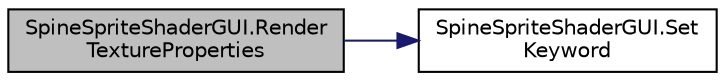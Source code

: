digraph "SpineSpriteShaderGUI.RenderTextureProperties"
{
 // LATEX_PDF_SIZE
  edge [fontname="Helvetica",fontsize="10",labelfontname="Helvetica",labelfontsize="10"];
  node [fontname="Helvetica",fontsize="10",shape=record];
  rankdir="LR";
  Node1 [label="SpineSpriteShaderGUI.Render\lTextureProperties",height=0.2,width=0.4,color="black", fillcolor="grey75", style="filled", fontcolor="black",tooltip=" "];
  Node1 -> Node2 [color="midnightblue",fontsize="10",style="solid",fontname="Helvetica"];
  Node2 [label="SpineSpriteShaderGUI.Set\lKeyword",height=0.2,width=0.4,color="black", fillcolor="white", style="filled",URL="$class_spine_sprite_shader_g_u_i.html#a7e1134ea713042bb1685316583c03066",tooltip=" "];
}
